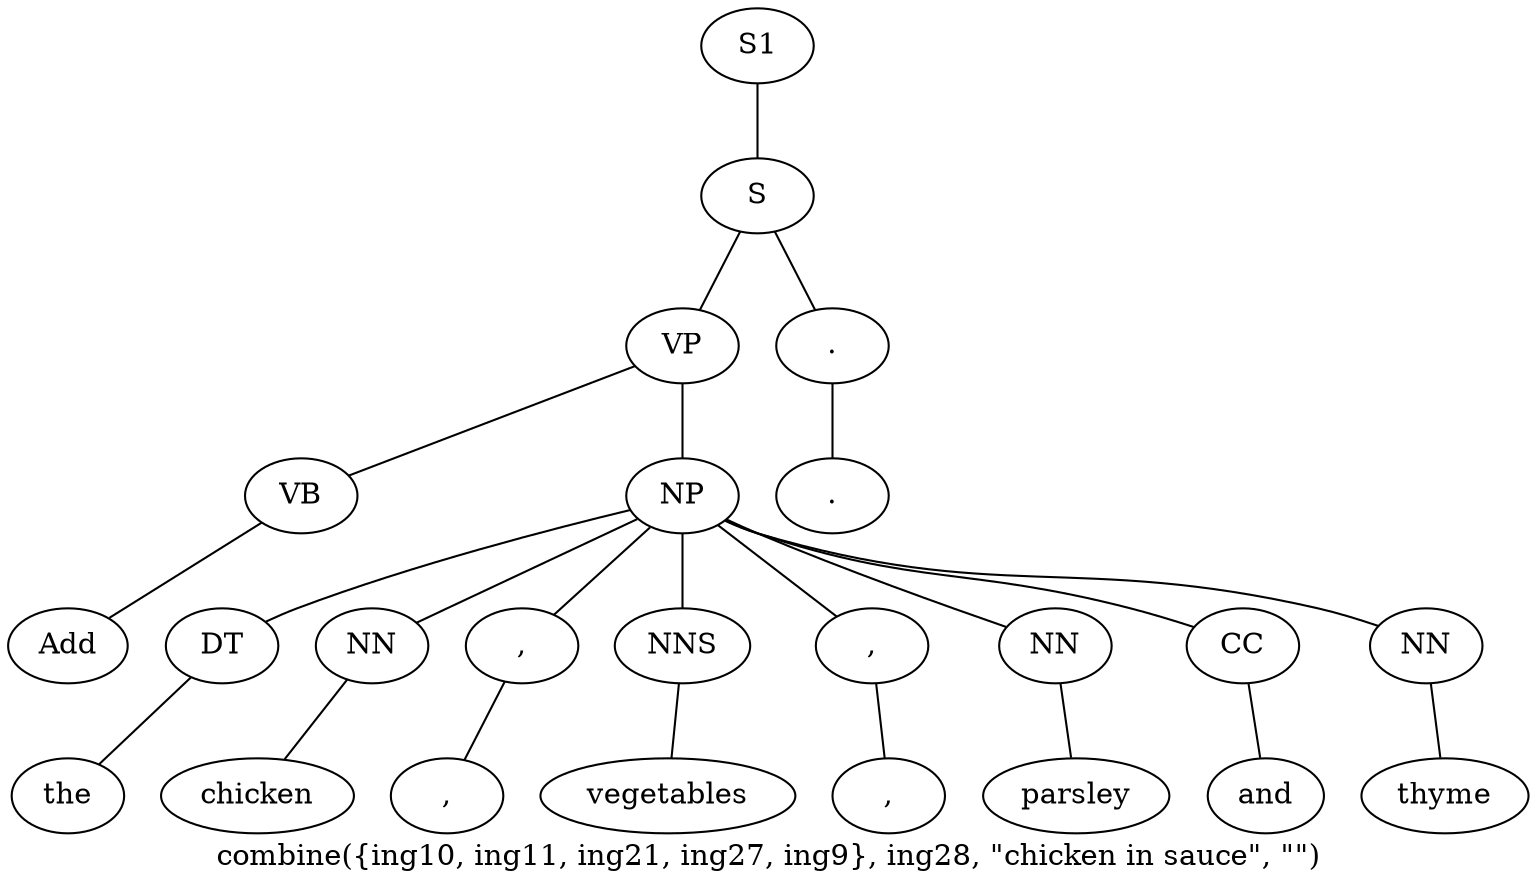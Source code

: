 graph SyntaxGraph {
	label = "combine({ing10, ing11, ing21, ing27, ing9}, ing28, \"chicken in sauce\", \"\")";
	Node0 [label="S1"];
	Node1 [label="S"];
	Node2 [label="VP"];
	Node3 [label="VB"];
	Node4 [label="Add"];
	Node5 [label="NP"];
	Node6 [label="DT"];
	Node7 [label="the"];
	Node8 [label="NN"];
	Node9 [label="chicken"];
	Node10 [label=","];
	Node11 [label=","];
	Node12 [label="NNS"];
	Node13 [label="vegetables"];
	Node14 [label=","];
	Node15 [label=","];
	Node16 [label="NN"];
	Node17 [label="parsley"];
	Node18 [label="CC"];
	Node19 [label="and"];
	Node20 [label="NN"];
	Node21 [label="thyme"];
	Node22 [label="."];
	Node23 [label="."];

	Node0 -- Node1;
	Node1 -- Node2;
	Node1 -- Node22;
	Node2 -- Node3;
	Node2 -- Node5;
	Node3 -- Node4;
	Node5 -- Node6;
	Node5 -- Node8;
	Node5 -- Node10;
	Node5 -- Node12;
	Node5 -- Node14;
	Node5 -- Node16;
	Node5 -- Node18;
	Node5 -- Node20;
	Node6 -- Node7;
	Node8 -- Node9;
	Node10 -- Node11;
	Node12 -- Node13;
	Node14 -- Node15;
	Node16 -- Node17;
	Node18 -- Node19;
	Node20 -- Node21;
	Node22 -- Node23;
}
